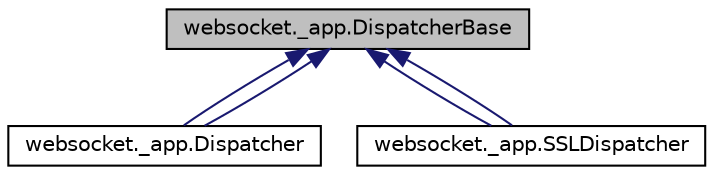 digraph "websocket._app.DispatcherBase"
{
 // LATEX_PDF_SIZE
  edge [fontname="Helvetica",fontsize="10",labelfontname="Helvetica",labelfontsize="10"];
  node [fontname="Helvetica",fontsize="10",shape=record];
  Node1 [label="websocket._app.DispatcherBase",height=0.2,width=0.4,color="black", fillcolor="grey75", style="filled", fontcolor="black",tooltip=" "];
  Node1 -> Node2 [dir="back",color="midnightblue",fontsize="10",style="solid",fontname="Helvetica"];
  Node2 [label="websocket._app.Dispatcher",height=0.2,width=0.4,color="black", fillcolor="white", style="filled",URL="$classwebsocket_1_1__app_1_1Dispatcher.html",tooltip=" "];
  Node1 -> Node2 [dir="back",color="midnightblue",fontsize="10",style="solid",fontname="Helvetica"];
  Node1 -> Node3 [dir="back",color="midnightblue",fontsize="10",style="solid",fontname="Helvetica"];
  Node3 [label="websocket._app.SSLDispatcher",height=0.2,width=0.4,color="black", fillcolor="white", style="filled",URL="$classwebsocket_1_1__app_1_1SSLDispatcher.html",tooltip=" "];
  Node1 -> Node3 [dir="back",color="midnightblue",fontsize="10",style="solid",fontname="Helvetica"];
}
